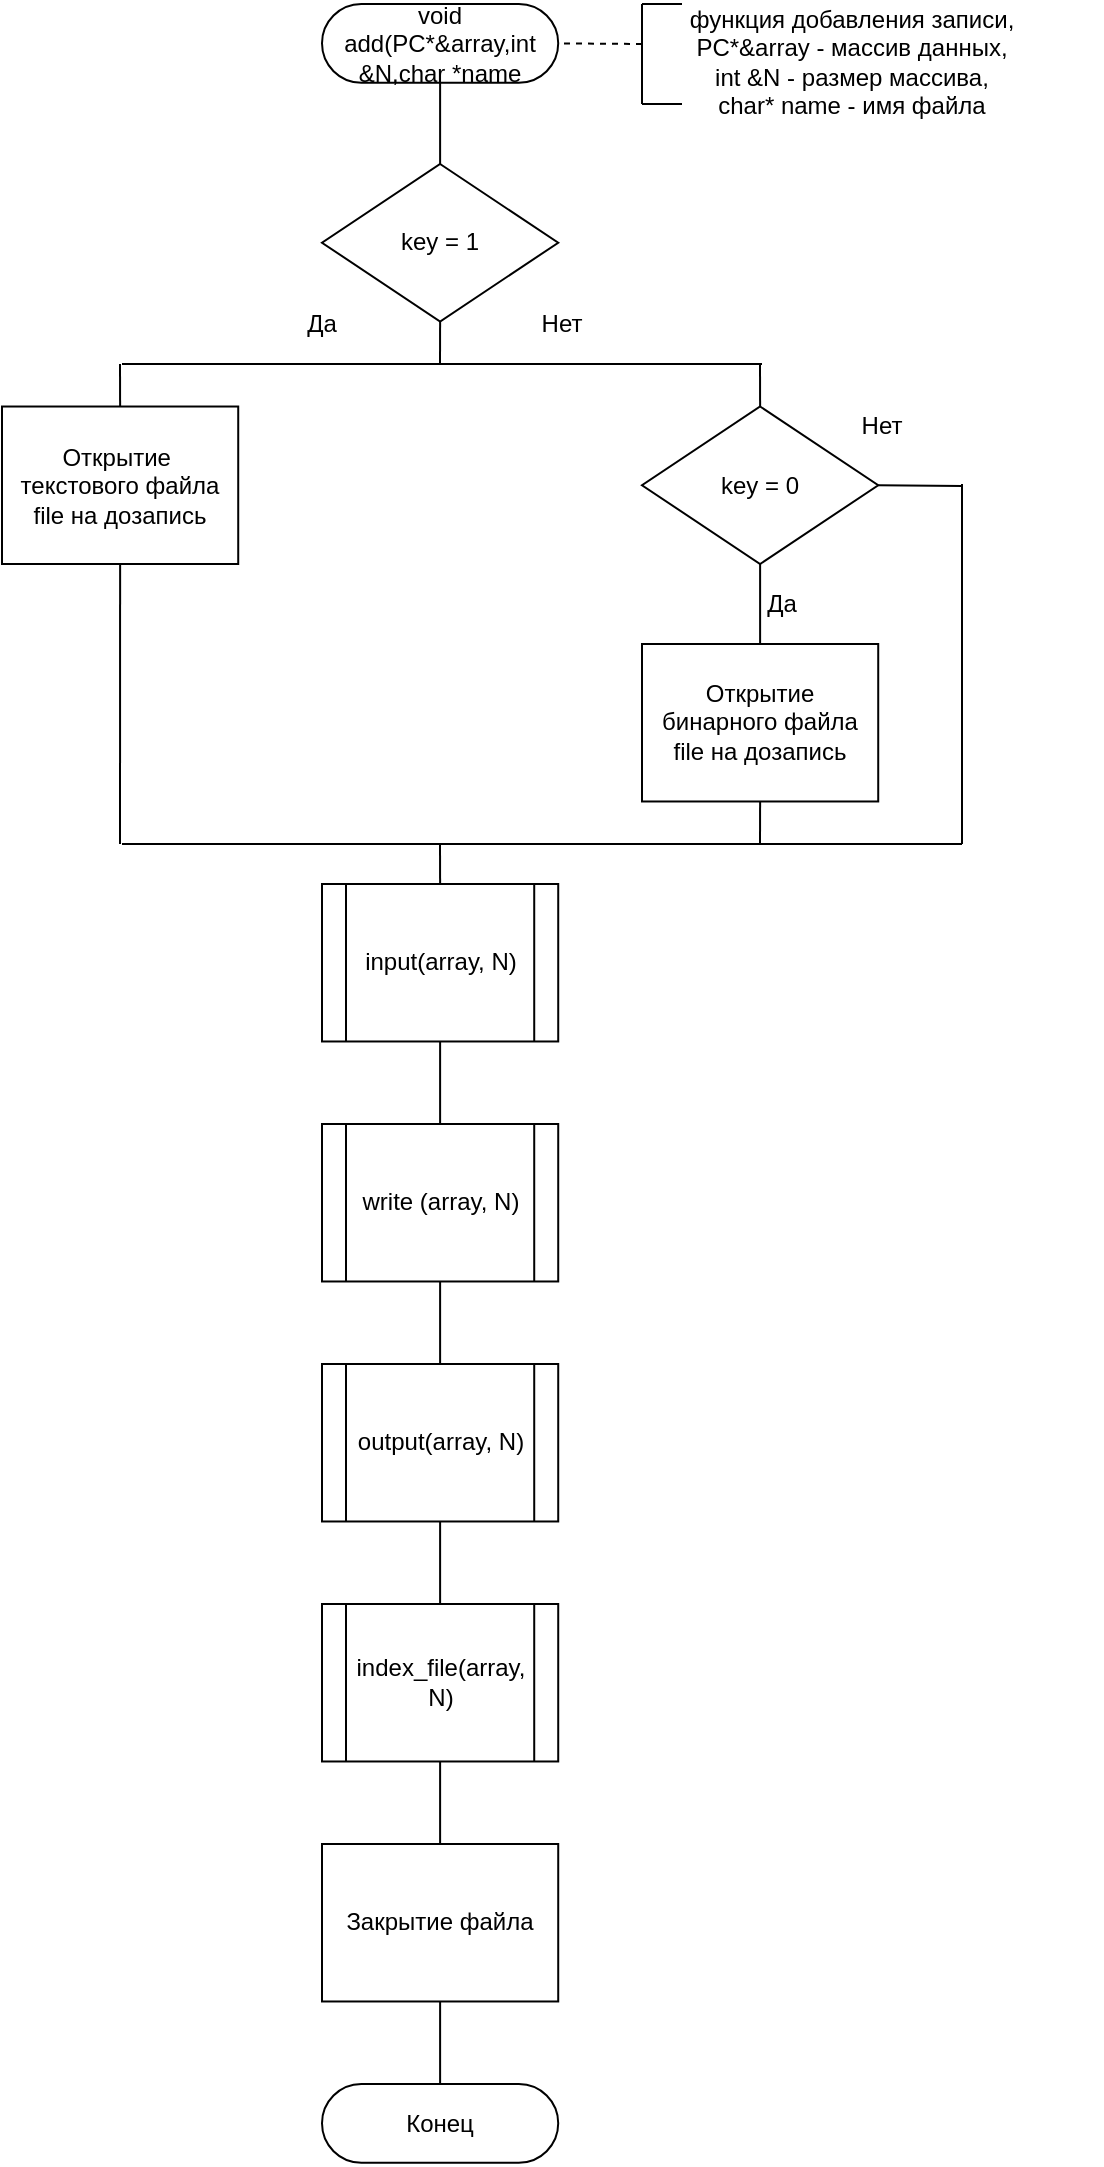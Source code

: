 <mxfile version="14.1.8" type="device"><diagram id="VRb8-L1ZA3YemFE62sfP" name="Page-1"><mxGraphModel dx="1422" dy="822" grid="1" gridSize="10" guides="1" tooltips="1" connect="1" arrows="1" fold="1" page="1" pageScale="1" pageWidth="827" pageHeight="1169" math="0" shadow="0"><root><mxCell id="0"/><mxCell id="1" parent="0"/><mxCell id="olX3tUwWRhhgVfH5VeDn-1" value="void add(PC*&amp;amp;array,int&lt;br&gt;&amp;amp;N,char *name" style="rounded=1;whiteSpace=wrap;html=1;arcSize=50;" vertex="1" parent="1"><mxGeometry x="320" y="40" width="118.11" height="39.37" as="geometry"/></mxCell><mxCell id="olX3tUwWRhhgVfH5VeDn-4" value="key = 0" style="rhombus;whiteSpace=wrap;html=1;" vertex="1" parent="1"><mxGeometry x="480" y="241.26" width="118.11" height="78.74" as="geometry"/></mxCell><mxCell id="olX3tUwWRhhgVfH5VeDn-5" value="Открытие&lt;br&gt;бинарного файла&lt;br&gt;file на дозапись" style="rounded=0;whiteSpace=wrap;html=1;" vertex="1" parent="1"><mxGeometry x="480" y="360" width="118.11" height="78.74" as="geometry"/></mxCell><mxCell id="olX3tUwWRhhgVfH5VeDn-6" value="input(array, N)" style="shape=process;whiteSpace=wrap;html=1;backgroundOutline=1;" vertex="1" parent="1"><mxGeometry x="320" y="480" width="118.11" height="78.74" as="geometry"/></mxCell><mxCell id="olX3tUwWRhhgVfH5VeDn-7" value="index_file(array, N)" style="shape=process;whiteSpace=wrap;html=1;backgroundOutline=1;" vertex="1" parent="1"><mxGeometry x="320" y="840" width="118.11" height="78.74" as="geometry"/></mxCell><mxCell id="olX3tUwWRhhgVfH5VeDn-8" value="output(array, N)" style="shape=process;whiteSpace=wrap;html=1;backgroundOutline=1;" vertex="1" parent="1"><mxGeometry x="320" y="720" width="118.11" height="78.74" as="geometry"/></mxCell><mxCell id="olX3tUwWRhhgVfH5VeDn-9" value="write (array, N)" style="shape=process;whiteSpace=wrap;html=1;backgroundOutline=1;" vertex="1" parent="1"><mxGeometry x="320" y="600" width="118.11" height="78.74" as="geometry"/></mxCell><mxCell id="olX3tUwWRhhgVfH5VeDn-10" value="Закрытие файла" style="rounded=0;whiteSpace=wrap;html=1;" vertex="1" parent="1"><mxGeometry x="320" y="960" width="118.11" height="78.74" as="geometry"/></mxCell><mxCell id="olX3tUwWRhhgVfH5VeDn-11" value="Конец" style="rounded=1;whiteSpace=wrap;html=1;arcSize=50;" vertex="1" parent="1"><mxGeometry x="320" y="1080" width="118.11" height="39.37" as="geometry"/></mxCell><mxCell id="olX3tUwWRhhgVfH5VeDn-12" value="key = 1" style="rhombus;whiteSpace=wrap;html=1;" vertex="1" parent="1"><mxGeometry x="320" y="120" width="118.11" height="78.74" as="geometry"/></mxCell><mxCell id="olX3tUwWRhhgVfH5VeDn-13" value="Открытие&amp;nbsp;&lt;br&gt;текстового файла&lt;br&gt;file на дозапись" style="rounded=0;whiteSpace=wrap;html=1;" vertex="1" parent="1"><mxGeometry x="160" y="241.26" width="118.11" height="78.74" as="geometry"/></mxCell><mxCell id="olX3tUwWRhhgVfH5VeDn-14" value="" style="endArrow=none;dashed=1;html=1;entryX=1;entryY=0.5;entryDx=0;entryDy=0;" edge="1" parent="1" target="olX3tUwWRhhgVfH5VeDn-1"><mxGeometry width="50" height="50" relative="1" as="geometry"><mxPoint x="480" y="60" as="sourcePoint"/><mxPoint x="430" y="270" as="targetPoint"/></mxGeometry></mxCell><mxCell id="olX3tUwWRhhgVfH5VeDn-15" value="" style="endArrow=none;html=1;" edge="1" parent="1"><mxGeometry width="50" height="50" relative="1" as="geometry"><mxPoint x="480" y="90" as="sourcePoint"/><mxPoint x="480" y="40" as="targetPoint"/></mxGeometry></mxCell><mxCell id="olX3tUwWRhhgVfH5VeDn-16" value="" style="endArrow=none;html=1;" edge="1" parent="1"><mxGeometry width="50" height="50" relative="1" as="geometry"><mxPoint x="500" y="90" as="sourcePoint"/><mxPoint x="480" y="90" as="targetPoint"/></mxGeometry></mxCell><mxCell id="olX3tUwWRhhgVfH5VeDn-17" value="" style="endArrow=none;html=1;" edge="1" parent="1"><mxGeometry width="50" height="50" relative="1" as="geometry"><mxPoint x="500" y="40" as="sourcePoint"/><mxPoint x="480" y="40" as="targetPoint"/></mxGeometry></mxCell><mxCell id="olX3tUwWRhhgVfH5VeDn-18" value="функция добавления записи,&lt;br&gt;PC*&amp;amp;array - массив данных,&lt;br&gt;int &amp;amp;N - размер массива,&lt;br&gt;char* name - имя файла" style="text;html=1;strokeColor=none;fillColor=none;align=center;verticalAlign=middle;whiteSpace=wrap;rounded=0;" vertex="1" parent="1"><mxGeometry x="460" y="50" width="250" height="38.74" as="geometry"/></mxCell><mxCell id="olX3tUwWRhhgVfH5VeDn-19" value="" style="endArrow=none;html=1;entryX=0.5;entryY=1;entryDx=0;entryDy=0;exitX=0.5;exitY=0;exitDx=0;exitDy=0;" edge="1" parent="1" source="olX3tUwWRhhgVfH5VeDn-12" target="olX3tUwWRhhgVfH5VeDn-1"><mxGeometry width="50" height="50" relative="1" as="geometry"><mxPoint x="360" y="160" as="sourcePoint"/><mxPoint x="410" y="110" as="targetPoint"/></mxGeometry></mxCell><mxCell id="olX3tUwWRhhgVfH5VeDn-20" value="" style="endArrow=none;html=1;entryX=0.5;entryY=1;entryDx=0;entryDy=0;" edge="1" parent="1" target="olX3tUwWRhhgVfH5VeDn-12"><mxGeometry width="50" height="50" relative="1" as="geometry"><mxPoint x="379" y="220" as="sourcePoint"/><mxPoint x="410" y="110" as="targetPoint"/></mxGeometry></mxCell><mxCell id="olX3tUwWRhhgVfH5VeDn-21" value="" style="endArrow=none;html=1;" edge="1" parent="1"><mxGeometry width="50" height="50" relative="1" as="geometry"><mxPoint x="220" y="220" as="sourcePoint"/><mxPoint x="540" y="220" as="targetPoint"/></mxGeometry></mxCell><mxCell id="olX3tUwWRhhgVfH5VeDn-22" value="" style="endArrow=none;html=1;exitX=0.5;exitY=0;exitDx=0;exitDy=0;" edge="1" parent="1" source="olX3tUwWRhhgVfH5VeDn-13"><mxGeometry width="50" height="50" relative="1" as="geometry"><mxPoint x="360" y="160" as="sourcePoint"/><mxPoint x="219" y="220" as="targetPoint"/></mxGeometry></mxCell><mxCell id="olX3tUwWRhhgVfH5VeDn-23" value="" style="endArrow=none;html=1;entryX=0.5;entryY=0;entryDx=0;entryDy=0;" edge="1" parent="1" target="olX3tUwWRhhgVfH5VeDn-4"><mxGeometry width="50" height="50" relative="1" as="geometry"><mxPoint x="539" y="220" as="sourcePoint"/><mxPoint x="410" y="110" as="targetPoint"/></mxGeometry></mxCell><mxCell id="olX3tUwWRhhgVfH5VeDn-24" value="" style="endArrow=none;html=1;entryX=0.5;entryY=1;entryDx=0;entryDy=0;exitX=0.5;exitY=0;exitDx=0;exitDy=0;" edge="1" parent="1" source="olX3tUwWRhhgVfH5VeDn-5" target="olX3tUwWRhhgVfH5VeDn-4"><mxGeometry width="50" height="50" relative="1" as="geometry"><mxPoint x="360" y="360" as="sourcePoint"/><mxPoint x="410" y="310" as="targetPoint"/></mxGeometry></mxCell><mxCell id="olX3tUwWRhhgVfH5VeDn-25" value="" style="endArrow=none;html=1;exitX=1;exitY=0.5;exitDx=0;exitDy=0;" edge="1" parent="1" source="olX3tUwWRhhgVfH5VeDn-4"><mxGeometry width="50" height="50" relative="1" as="geometry"><mxPoint x="590" y="260" as="sourcePoint"/><mxPoint x="640" y="281" as="targetPoint"/></mxGeometry></mxCell><mxCell id="olX3tUwWRhhgVfH5VeDn-26" value="" style="endArrow=none;html=1;exitX=0.5;exitY=1;exitDx=0;exitDy=0;" edge="1" parent="1" source="olX3tUwWRhhgVfH5VeDn-5"><mxGeometry width="50" height="50" relative="1" as="geometry"><mxPoint x="590" y="460" as="sourcePoint"/><mxPoint x="539" y="460" as="targetPoint"/></mxGeometry></mxCell><mxCell id="olX3tUwWRhhgVfH5VeDn-27" value="" style="endArrow=none;html=1;exitX=0.5;exitY=1;exitDx=0;exitDy=0;" edge="1" parent="1" source="olX3tUwWRhhgVfH5VeDn-13"><mxGeometry width="50" height="50" relative="1" as="geometry"><mxPoint x="500" y="460" as="sourcePoint"/><mxPoint x="219" y="460" as="targetPoint"/></mxGeometry></mxCell><mxCell id="olX3tUwWRhhgVfH5VeDn-28" value="" style="endArrow=none;html=1;" edge="1" parent="1"><mxGeometry width="50" height="50" relative="1" as="geometry"><mxPoint x="220" y="460" as="sourcePoint"/><mxPoint x="540" y="460" as="targetPoint"/></mxGeometry></mxCell><mxCell id="olX3tUwWRhhgVfH5VeDn-29" value="" style="endArrow=none;html=1;entryX=0.5;entryY=0;entryDx=0;entryDy=0;" edge="1" parent="1" target="olX3tUwWRhhgVfH5VeDn-6"><mxGeometry width="50" height="50" relative="1" as="geometry"><mxPoint x="379" y="460" as="sourcePoint"/><mxPoint x="420" y="510" as="targetPoint"/></mxGeometry></mxCell><mxCell id="olX3tUwWRhhgVfH5VeDn-30" value="" style="endArrow=none;html=1;exitX=0.5;exitY=1;exitDx=0;exitDy=0;entryX=0.5;entryY=0;entryDx=0;entryDy=0;" edge="1" parent="1" source="olX3tUwWRhhgVfH5VeDn-6" target="olX3tUwWRhhgVfH5VeDn-9"><mxGeometry width="50" height="50" relative="1" as="geometry"><mxPoint x="370" y="560" as="sourcePoint"/><mxPoint x="420" y="510" as="targetPoint"/></mxGeometry></mxCell><mxCell id="olX3tUwWRhhgVfH5VeDn-31" value="" style="endArrow=none;html=1;entryX=0.5;entryY=1;entryDx=0;entryDy=0;exitX=0.5;exitY=0;exitDx=0;exitDy=0;" edge="1" parent="1" source="olX3tUwWRhhgVfH5VeDn-8" target="olX3tUwWRhhgVfH5VeDn-9"><mxGeometry width="50" height="50" relative="1" as="geometry"><mxPoint x="370" y="560" as="sourcePoint"/><mxPoint x="420" y="510" as="targetPoint"/></mxGeometry></mxCell><mxCell id="olX3tUwWRhhgVfH5VeDn-32" value="" style="endArrow=none;html=1;entryX=0.5;entryY=1;entryDx=0;entryDy=0;exitX=0.5;exitY=0;exitDx=0;exitDy=0;" edge="1" parent="1" source="olX3tUwWRhhgVfH5VeDn-7" target="olX3tUwWRhhgVfH5VeDn-8"><mxGeometry width="50" height="50" relative="1" as="geometry"><mxPoint x="370" y="560" as="sourcePoint"/><mxPoint x="420" y="510" as="targetPoint"/></mxGeometry></mxCell><mxCell id="olX3tUwWRhhgVfH5VeDn-33" value="" style="endArrow=none;html=1;entryX=0.5;entryY=0;entryDx=0;entryDy=0;exitX=0.5;exitY=1;exitDx=0;exitDy=0;" edge="1" parent="1" source="olX3tUwWRhhgVfH5VeDn-7" target="olX3tUwWRhhgVfH5VeDn-10"><mxGeometry width="50" height="50" relative="1" as="geometry"><mxPoint x="379" y="940" as="sourcePoint"/><mxPoint x="420" y="910" as="targetPoint"/></mxGeometry></mxCell><mxCell id="olX3tUwWRhhgVfH5VeDn-34" value="" style="endArrow=none;html=1;entryX=0.5;entryY=0;entryDx=0;entryDy=0;exitX=0.5;exitY=1;exitDx=0;exitDy=0;" edge="1" parent="1" source="olX3tUwWRhhgVfH5VeDn-10" target="olX3tUwWRhhgVfH5VeDn-11"><mxGeometry width="50" height="50" relative="1" as="geometry"><mxPoint x="370" y="960" as="sourcePoint"/><mxPoint x="420" y="910" as="targetPoint"/></mxGeometry></mxCell><mxCell id="olX3tUwWRhhgVfH5VeDn-36" value="" style="endArrow=none;html=1;" edge="1" parent="1"><mxGeometry width="50" height="50" relative="1" as="geometry"><mxPoint x="540" y="460" as="sourcePoint"/><mxPoint x="640" y="460" as="targetPoint"/></mxGeometry></mxCell><mxCell id="olX3tUwWRhhgVfH5VeDn-37" value="" style="endArrow=none;html=1;" edge="1" parent="1"><mxGeometry width="50" height="50" relative="1" as="geometry"><mxPoint x="640" y="460" as="sourcePoint"/><mxPoint x="640" y="280" as="targetPoint"/></mxGeometry></mxCell><mxCell id="olX3tUwWRhhgVfH5VeDn-38" value="Да" style="text;html=1;strokeColor=none;fillColor=none;align=center;verticalAlign=middle;whiteSpace=wrap;rounded=0;" vertex="1" parent="1"><mxGeometry x="300" y="190" width="40" height="20" as="geometry"/></mxCell><mxCell id="olX3tUwWRhhgVfH5VeDn-39" value="Нет" style="text;html=1;strokeColor=none;fillColor=none;align=center;verticalAlign=middle;whiteSpace=wrap;rounded=0;" vertex="1" parent="1"><mxGeometry x="420" y="190" width="40" height="20" as="geometry"/></mxCell><mxCell id="olX3tUwWRhhgVfH5VeDn-40" value="Да" style="text;html=1;strokeColor=none;fillColor=none;align=center;verticalAlign=middle;whiteSpace=wrap;rounded=0;" vertex="1" parent="1"><mxGeometry x="530" y="330" width="40" height="20" as="geometry"/></mxCell><mxCell id="olX3tUwWRhhgVfH5VeDn-41" value="Нет" style="text;html=1;strokeColor=none;fillColor=none;align=center;verticalAlign=middle;whiteSpace=wrap;rounded=0;" vertex="1" parent="1"><mxGeometry x="580" y="241.26" width="40" height="20" as="geometry"/></mxCell></root></mxGraphModel></diagram></mxfile>